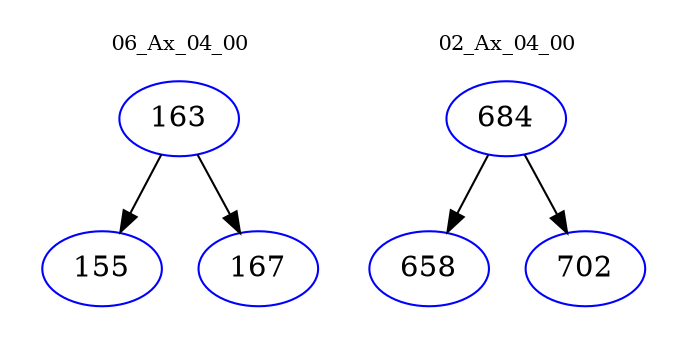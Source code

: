 digraph{
subgraph cluster_0 {
color = white
label = "06_Ax_04_00";
fontsize=10;
T0_163 [label="163", color="blue"]
T0_163 -> T0_155 [color="black"]
T0_155 [label="155", color="blue"]
T0_163 -> T0_167 [color="black"]
T0_167 [label="167", color="blue"]
}
subgraph cluster_1 {
color = white
label = "02_Ax_04_00";
fontsize=10;
T1_684 [label="684", color="blue"]
T1_684 -> T1_658 [color="black"]
T1_658 [label="658", color="blue"]
T1_684 -> T1_702 [color="black"]
T1_702 [label="702", color="blue"]
}
}

